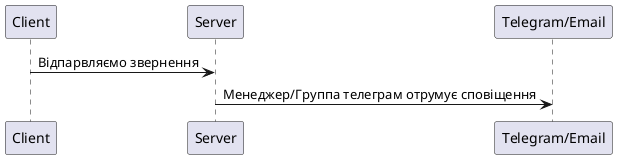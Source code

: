 @startuml
Client -> "Server": Відпарвляємо звернення
"Server" -> "Telegram/Email": Менеджер/Группа телеграм отрумує сповіщення
@enduml
